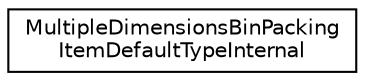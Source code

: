 digraph "Graphical Class Hierarchy"
{
 // LATEX_PDF_SIZE
  edge [fontname="Helvetica",fontsize="10",labelfontname="Helvetica",labelfontsize="10"];
  node [fontname="Helvetica",fontsize="10",shape=record];
  rankdir="LR";
  Node0 [label="MultipleDimensionsBinPacking\lItemDefaultTypeInternal",height=0.2,width=0.4,color="black", fillcolor="white", style="filled",URL="$structoperations__research_1_1packing_1_1_multiple_dimensions_bin_packing_item_default_type_internal.html",tooltip=" "];
}
